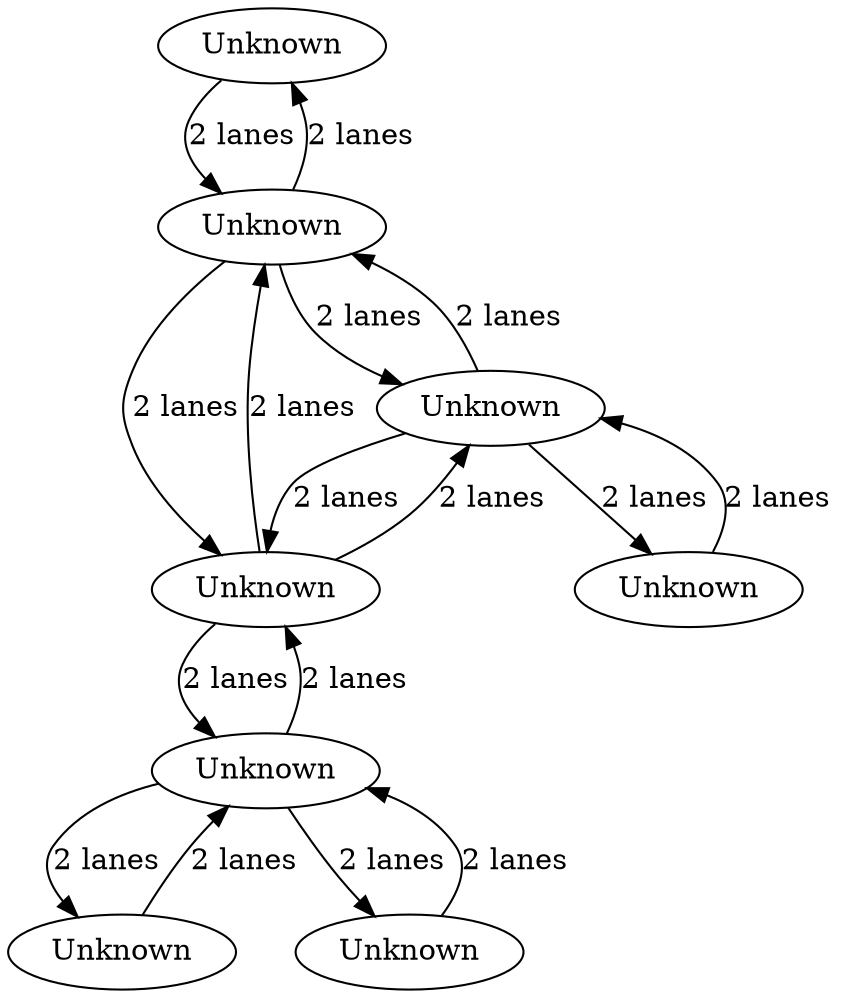 digraph {
    0 [ label = "Unknown" ]
    1 [ label = "Unknown" ]
    2 [ label = "Unknown" ]
    3 [ label = "Unknown" ]
    4 [ label = "Unknown" ]
    5 [ label = "Unknown" ]
    6 [ label = "Unknown" ]
    7 [ label = "Unknown" ]
    1 -> 2 [ label = "2 lanes" ]
    2 -> 1 [ label = "2 lanes" ]
    2 -> 3 [ label = "2 lanes" ]
    3 -> 2 [ label = "2 lanes" ]
    3 -> 4 [ label = "2 lanes" ]
    4 -> 3 [ label = "2 lanes" ]
    4 -> 5 [ label = "2 lanes" ]
    5 -> 4 [ label = "2 lanes" ]
    5 -> 0 [ label = "2 lanes" ]
    0 -> 5 [ label = "2 lanes" ]
    3 -> 5 [ label = "2 lanes" ]
    5 -> 3 [ label = "2 lanes" ]
    6 -> 2 [ label = "2 lanes" ]
    2 -> 6 [ label = "2 lanes" ]
    4 -> 7 [ label = "2 lanes" ]
    7 -> 4 [ label = "2 lanes" ]
}
